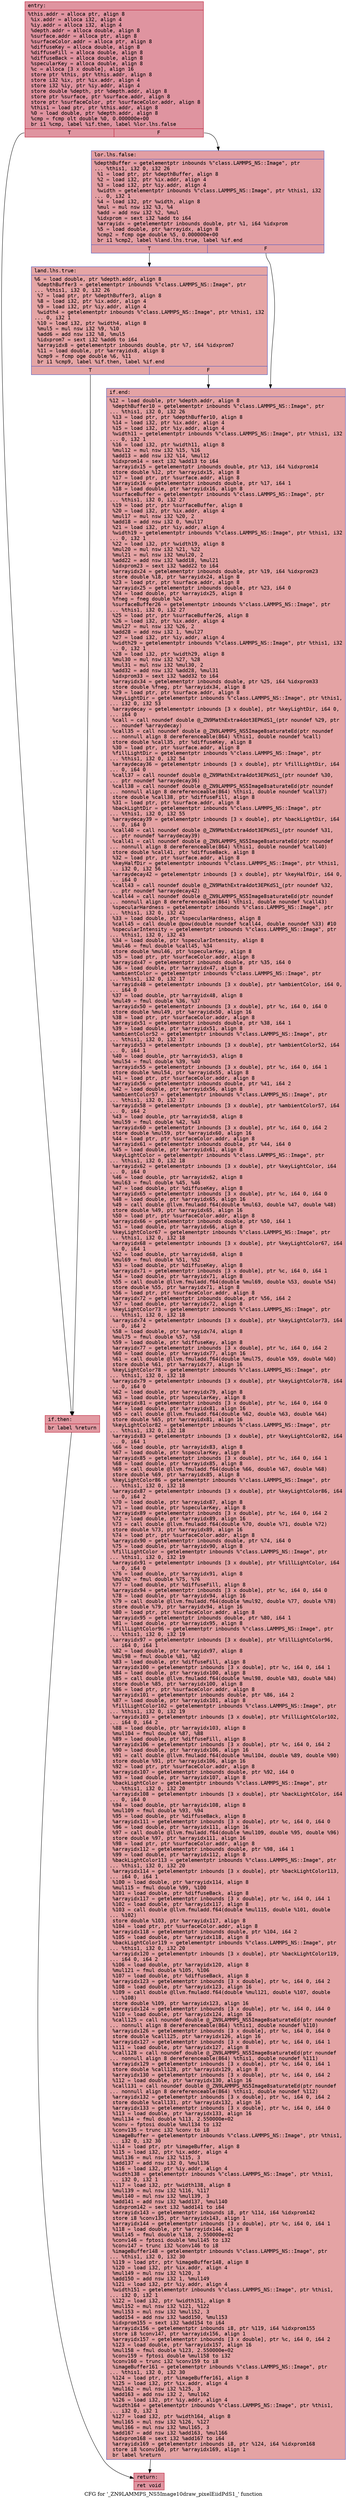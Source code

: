 digraph "CFG for '_ZN9LAMMPS_NS5Image10draw_pixelEiidPdS1_' function" {
	label="CFG for '_ZN9LAMMPS_NS5Image10draw_pixelEiidPdS1_' function";

	Node0x55d9531ce040 [shape=record,color="#b70d28ff", style=filled, fillcolor="#b70d2870" fontname="Courier",label="{entry:\l|  %this.addr = alloca ptr, align 8\l  %ix.addr = alloca i32, align 4\l  %iy.addr = alloca i32, align 4\l  %depth.addr = alloca double, align 8\l  %surface.addr = alloca ptr, align 8\l  %surfaceColor.addr = alloca ptr, align 8\l  %diffuseKey = alloca double, align 8\l  %diffuseFill = alloca double, align 8\l  %diffuseBack = alloca double, align 8\l  %specularKey = alloca double, align 8\l  %c = alloca [3 x double], align 16\l  store ptr %this, ptr %this.addr, align 8\l  store i32 %ix, ptr %ix.addr, align 4\l  store i32 %iy, ptr %iy.addr, align 4\l  store double %depth, ptr %depth.addr, align 8\l  store ptr %surface, ptr %surface.addr, align 8\l  store ptr %surfaceColor, ptr %surfaceColor.addr, align 8\l  %this1 = load ptr, ptr %this.addr, align 8\l  %0 = load double, ptr %depth.addr, align 8\l  %cmp = fcmp olt double %0, 0.000000e+00\l  br i1 %cmp, label %if.then, label %lor.lhs.false\l|{<s0>T|<s1>F}}"];
	Node0x55d9531ce040:s0 -> Node0x55d9531d2f60[tooltip="entry -> if.then\nProbability 50.00%" ];
	Node0x55d9531ce040:s1 -> Node0x55d9531d2fd0[tooltip="entry -> lor.lhs.false\nProbability 50.00%" ];
	Node0x55d9531d2fd0 [shape=record,color="#3d50c3ff", style=filled, fillcolor="#be242e70" fontname="Courier",label="{lor.lhs.false:\l|  %depthBuffer = getelementptr inbounds %\"class.LAMMPS_NS::Image\", ptr\l... %this1, i32 0, i32 26\l  %1 = load ptr, ptr %depthBuffer, align 8\l  %2 = load i32, ptr %ix.addr, align 4\l  %3 = load i32, ptr %iy.addr, align 4\l  %width = getelementptr inbounds %\"class.LAMMPS_NS::Image\", ptr %this1, i32\l... 0, i32 1\l  %4 = load i32, ptr %width, align 8\l  %mul = mul nsw i32 %3, %4\l  %add = add nsw i32 %2, %mul\l  %idxprom = sext i32 %add to i64\l  %arrayidx = getelementptr inbounds double, ptr %1, i64 %idxprom\l  %5 = load double, ptr %arrayidx, align 8\l  %cmp2 = fcmp oge double %5, 0.000000e+00\l  br i1 %cmp2, label %land.lhs.true, label %if.end\l|{<s0>T|<s1>F}}"];
	Node0x55d9531d2fd0:s0 -> Node0x55d9531d39f0[tooltip="lor.lhs.false -> land.lhs.true\nProbability 50.00%" ];
	Node0x55d9531d2fd0:s1 -> Node0x55d9531d3a40[tooltip="lor.lhs.false -> if.end\nProbability 50.00%" ];
	Node0x55d9531d39f0 [shape=record,color="#3d50c3ff", style=filled, fillcolor="#c5333470" fontname="Courier",label="{land.lhs.true:\l|  %6 = load double, ptr %depth.addr, align 8\l  %depthBuffer3 = getelementptr inbounds %\"class.LAMMPS_NS::Image\", ptr\l... %this1, i32 0, i32 26\l  %7 = load ptr, ptr %depthBuffer3, align 8\l  %8 = load i32, ptr %ix.addr, align 4\l  %9 = load i32, ptr %iy.addr, align 4\l  %width4 = getelementptr inbounds %\"class.LAMMPS_NS::Image\", ptr %this1, i32\l... 0, i32 1\l  %10 = load i32, ptr %width4, align 8\l  %mul5 = mul nsw i32 %9, %10\l  %add6 = add nsw i32 %8, %mul5\l  %idxprom7 = sext i32 %add6 to i64\l  %arrayidx8 = getelementptr inbounds double, ptr %7, i64 %idxprom7\l  %11 = load double, ptr %arrayidx8, align 8\l  %cmp9 = fcmp oge double %6, %11\l  br i1 %cmp9, label %if.then, label %if.end\l|{<s0>T|<s1>F}}"];
	Node0x55d9531d39f0:s0 -> Node0x55d9531d2f60[tooltip="land.lhs.true -> if.then\nProbability 50.00%" ];
	Node0x55d9531d39f0:s1 -> Node0x55d9531d3a40[tooltip="land.lhs.true -> if.end\nProbability 50.00%" ];
	Node0x55d9531d2f60 [shape=record,color="#b70d28ff", style=filled, fillcolor="#bb1b2c70" fontname="Courier",label="{if.then:\l|  br label %return\l}"];
	Node0x55d9531d2f60 -> Node0x55d9531d4460[tooltip="if.then -> return\nProbability 100.00%" ];
	Node0x55d9531d3a40 [shape=record,color="#3d50c3ff", style=filled, fillcolor="#c32e3170" fontname="Courier",label="{if.end:\l|  %12 = load double, ptr %depth.addr, align 8\l  %depthBuffer10 = getelementptr inbounds %\"class.LAMMPS_NS::Image\", ptr\l... %this1, i32 0, i32 26\l  %13 = load ptr, ptr %depthBuffer10, align 8\l  %14 = load i32, ptr %ix.addr, align 4\l  %15 = load i32, ptr %iy.addr, align 4\l  %width11 = getelementptr inbounds %\"class.LAMMPS_NS::Image\", ptr %this1, i32\l... 0, i32 1\l  %16 = load i32, ptr %width11, align 8\l  %mul12 = mul nsw i32 %15, %16\l  %add13 = add nsw i32 %14, %mul12\l  %idxprom14 = sext i32 %add13 to i64\l  %arrayidx15 = getelementptr inbounds double, ptr %13, i64 %idxprom14\l  store double %12, ptr %arrayidx15, align 8\l  %17 = load ptr, ptr %surface.addr, align 8\l  %arrayidx16 = getelementptr inbounds double, ptr %17, i64 1\l  %18 = load double, ptr %arrayidx16, align 8\l  %surfaceBuffer = getelementptr inbounds %\"class.LAMMPS_NS::Image\", ptr\l... %this1, i32 0, i32 27\l  %19 = load ptr, ptr %surfaceBuffer, align 8\l  %20 = load i32, ptr %ix.addr, align 4\l  %mul17 = mul nsw i32 %20, 2\l  %add18 = add nsw i32 0, %mul17\l  %21 = load i32, ptr %iy.addr, align 4\l  %width19 = getelementptr inbounds %\"class.LAMMPS_NS::Image\", ptr %this1, i32\l... 0, i32 1\l  %22 = load i32, ptr %width19, align 8\l  %mul20 = mul nsw i32 %21, %22\l  %mul21 = mul nsw i32 %mul20, 2\l  %add22 = add nsw i32 %add18, %mul21\l  %idxprom23 = sext i32 %add22 to i64\l  %arrayidx24 = getelementptr inbounds double, ptr %19, i64 %idxprom23\l  store double %18, ptr %arrayidx24, align 8\l  %23 = load ptr, ptr %surface.addr, align 8\l  %arrayidx25 = getelementptr inbounds double, ptr %23, i64 0\l  %24 = load double, ptr %arrayidx25, align 8\l  %fneg = fneg double %24\l  %surfaceBuffer26 = getelementptr inbounds %\"class.LAMMPS_NS::Image\", ptr\l... %this1, i32 0, i32 27\l  %25 = load ptr, ptr %surfaceBuffer26, align 8\l  %26 = load i32, ptr %ix.addr, align 4\l  %mul27 = mul nsw i32 %26, 2\l  %add28 = add nsw i32 1, %mul27\l  %27 = load i32, ptr %iy.addr, align 4\l  %width29 = getelementptr inbounds %\"class.LAMMPS_NS::Image\", ptr %this1, i32\l... 0, i32 1\l  %28 = load i32, ptr %width29, align 8\l  %mul30 = mul nsw i32 %27, %28\l  %mul31 = mul nsw i32 %mul30, 2\l  %add32 = add nsw i32 %add28, %mul31\l  %idxprom33 = sext i32 %add32 to i64\l  %arrayidx34 = getelementptr inbounds double, ptr %25, i64 %idxprom33\l  store double %fneg, ptr %arrayidx34, align 8\l  %29 = load ptr, ptr %surface.addr, align 8\l  %keyLightDir = getelementptr inbounds %\"class.LAMMPS_NS::Image\", ptr %this1,\l... i32 0, i32 53\l  %arraydecay = getelementptr inbounds [3 x double], ptr %keyLightDir, i64 0,\l... i64 0\l  %call = call noundef double @_ZN9MathExtra4dot3EPKdS1_(ptr noundef %29, ptr\l... noundef %arraydecay)\l  %call35 = call noundef double @_ZN9LAMMPS_NS5Image8saturateEd(ptr noundef\l... nonnull align 8 dereferenceable(864) %this1, double noundef %call)\l  store double %call35, ptr %diffuseKey, align 8\l  %30 = load ptr, ptr %surface.addr, align 8\l  %fillLightDir = getelementptr inbounds %\"class.LAMMPS_NS::Image\", ptr\l... %this1, i32 0, i32 54\l  %arraydecay36 = getelementptr inbounds [3 x double], ptr %fillLightDir, i64\l... 0, i64 0\l  %call37 = call noundef double @_ZN9MathExtra4dot3EPKdS1_(ptr noundef %30,\l... ptr noundef %arraydecay36)\l  %call38 = call noundef double @_ZN9LAMMPS_NS5Image8saturateEd(ptr noundef\l... nonnull align 8 dereferenceable(864) %this1, double noundef %call37)\l  store double %call38, ptr %diffuseFill, align 8\l  %31 = load ptr, ptr %surface.addr, align 8\l  %backLightDir = getelementptr inbounds %\"class.LAMMPS_NS::Image\", ptr\l... %this1, i32 0, i32 55\l  %arraydecay39 = getelementptr inbounds [3 x double], ptr %backLightDir, i64\l... 0, i64 0\l  %call40 = call noundef double @_ZN9MathExtra4dot3EPKdS1_(ptr noundef %31,\l... ptr noundef %arraydecay39)\l  %call41 = call noundef double @_ZN9LAMMPS_NS5Image8saturateEd(ptr noundef\l... nonnull align 8 dereferenceable(864) %this1, double noundef %call40)\l  store double %call41, ptr %diffuseBack, align 8\l  %32 = load ptr, ptr %surface.addr, align 8\l  %keyHalfDir = getelementptr inbounds %\"class.LAMMPS_NS::Image\", ptr %this1,\l... i32 0, i32 56\l  %arraydecay42 = getelementptr inbounds [3 x double], ptr %keyHalfDir, i64 0,\l... i64 0\l  %call43 = call noundef double @_ZN9MathExtra4dot3EPKdS1_(ptr noundef %32,\l... ptr noundef %arraydecay42)\l  %call44 = call noundef double @_ZN9LAMMPS_NS5Image8saturateEd(ptr noundef\l... nonnull align 8 dereferenceable(864) %this1, double noundef %call43)\l  %specularHardness = getelementptr inbounds %\"class.LAMMPS_NS::Image\", ptr\l... %this1, i32 0, i32 42\l  %33 = load double, ptr %specularHardness, align 8\l  %call45 = call double @pow(double noundef %call44, double noundef %33) #10\l  %specularIntensity = getelementptr inbounds %\"class.LAMMPS_NS::Image\", ptr\l... %this1, i32 0, i32 43\l  %34 = load double, ptr %specularIntensity, align 8\l  %mul46 = fmul double %call45, %34\l  store double %mul46, ptr %specularKey, align 8\l  %35 = load ptr, ptr %surfaceColor.addr, align 8\l  %arrayidx47 = getelementptr inbounds double, ptr %35, i64 0\l  %36 = load double, ptr %arrayidx47, align 8\l  %ambientColor = getelementptr inbounds %\"class.LAMMPS_NS::Image\", ptr\l... %this1, i32 0, i32 17\l  %arrayidx48 = getelementptr inbounds [3 x double], ptr %ambientColor, i64 0,\l... i64 0\l  %37 = load double, ptr %arrayidx48, align 8\l  %mul49 = fmul double %36, %37\l  %arrayidx50 = getelementptr inbounds [3 x double], ptr %c, i64 0, i64 0\l  store double %mul49, ptr %arrayidx50, align 16\l  %38 = load ptr, ptr %surfaceColor.addr, align 8\l  %arrayidx51 = getelementptr inbounds double, ptr %38, i64 1\l  %39 = load double, ptr %arrayidx51, align 8\l  %ambientColor52 = getelementptr inbounds %\"class.LAMMPS_NS::Image\", ptr\l... %this1, i32 0, i32 17\l  %arrayidx53 = getelementptr inbounds [3 x double], ptr %ambientColor52, i64\l... 0, i64 1\l  %40 = load double, ptr %arrayidx53, align 8\l  %mul54 = fmul double %39, %40\l  %arrayidx55 = getelementptr inbounds [3 x double], ptr %c, i64 0, i64 1\l  store double %mul54, ptr %arrayidx55, align 8\l  %41 = load ptr, ptr %surfaceColor.addr, align 8\l  %arrayidx56 = getelementptr inbounds double, ptr %41, i64 2\l  %42 = load double, ptr %arrayidx56, align 8\l  %ambientColor57 = getelementptr inbounds %\"class.LAMMPS_NS::Image\", ptr\l... %this1, i32 0, i32 17\l  %arrayidx58 = getelementptr inbounds [3 x double], ptr %ambientColor57, i64\l... 0, i64 2\l  %43 = load double, ptr %arrayidx58, align 8\l  %mul59 = fmul double %42, %43\l  %arrayidx60 = getelementptr inbounds [3 x double], ptr %c, i64 0, i64 2\l  store double %mul59, ptr %arrayidx60, align 16\l  %44 = load ptr, ptr %surfaceColor.addr, align 8\l  %arrayidx61 = getelementptr inbounds double, ptr %44, i64 0\l  %45 = load double, ptr %arrayidx61, align 8\l  %keyLightColor = getelementptr inbounds %\"class.LAMMPS_NS::Image\", ptr\l... %this1, i32 0, i32 18\l  %arrayidx62 = getelementptr inbounds [3 x double], ptr %keyLightColor, i64\l... 0, i64 0\l  %46 = load double, ptr %arrayidx62, align 8\l  %mul63 = fmul double %45, %46\l  %47 = load double, ptr %diffuseKey, align 8\l  %arrayidx65 = getelementptr inbounds [3 x double], ptr %c, i64 0, i64 0\l  %48 = load double, ptr %arrayidx65, align 16\l  %49 = call double @llvm.fmuladd.f64(double %mul63, double %47, double %48)\l  store double %49, ptr %arrayidx65, align 16\l  %50 = load ptr, ptr %surfaceColor.addr, align 8\l  %arrayidx66 = getelementptr inbounds double, ptr %50, i64 1\l  %51 = load double, ptr %arrayidx66, align 8\l  %keyLightColor67 = getelementptr inbounds %\"class.LAMMPS_NS::Image\", ptr\l... %this1, i32 0, i32 18\l  %arrayidx68 = getelementptr inbounds [3 x double], ptr %keyLightColor67, i64\l... 0, i64 1\l  %52 = load double, ptr %arrayidx68, align 8\l  %mul69 = fmul double %51, %52\l  %53 = load double, ptr %diffuseKey, align 8\l  %arrayidx71 = getelementptr inbounds [3 x double], ptr %c, i64 0, i64 1\l  %54 = load double, ptr %arrayidx71, align 8\l  %55 = call double @llvm.fmuladd.f64(double %mul69, double %53, double %54)\l  store double %55, ptr %arrayidx71, align 8\l  %56 = load ptr, ptr %surfaceColor.addr, align 8\l  %arrayidx72 = getelementptr inbounds double, ptr %56, i64 2\l  %57 = load double, ptr %arrayidx72, align 8\l  %keyLightColor73 = getelementptr inbounds %\"class.LAMMPS_NS::Image\", ptr\l... %this1, i32 0, i32 18\l  %arrayidx74 = getelementptr inbounds [3 x double], ptr %keyLightColor73, i64\l... 0, i64 2\l  %58 = load double, ptr %arrayidx74, align 8\l  %mul75 = fmul double %57, %58\l  %59 = load double, ptr %diffuseKey, align 8\l  %arrayidx77 = getelementptr inbounds [3 x double], ptr %c, i64 0, i64 2\l  %60 = load double, ptr %arrayidx77, align 16\l  %61 = call double @llvm.fmuladd.f64(double %mul75, double %59, double %60)\l  store double %61, ptr %arrayidx77, align 16\l  %keyLightColor78 = getelementptr inbounds %\"class.LAMMPS_NS::Image\", ptr\l... %this1, i32 0, i32 18\l  %arrayidx79 = getelementptr inbounds [3 x double], ptr %keyLightColor78, i64\l... 0, i64 0\l  %62 = load double, ptr %arrayidx79, align 8\l  %63 = load double, ptr %specularKey, align 8\l  %arrayidx81 = getelementptr inbounds [3 x double], ptr %c, i64 0, i64 0\l  %64 = load double, ptr %arrayidx81, align 16\l  %65 = call double @llvm.fmuladd.f64(double %62, double %63, double %64)\l  store double %65, ptr %arrayidx81, align 16\l  %keyLightColor82 = getelementptr inbounds %\"class.LAMMPS_NS::Image\", ptr\l... %this1, i32 0, i32 18\l  %arrayidx83 = getelementptr inbounds [3 x double], ptr %keyLightColor82, i64\l... 0, i64 1\l  %66 = load double, ptr %arrayidx83, align 8\l  %67 = load double, ptr %specularKey, align 8\l  %arrayidx85 = getelementptr inbounds [3 x double], ptr %c, i64 0, i64 1\l  %68 = load double, ptr %arrayidx85, align 8\l  %69 = call double @llvm.fmuladd.f64(double %66, double %67, double %68)\l  store double %69, ptr %arrayidx85, align 8\l  %keyLightColor86 = getelementptr inbounds %\"class.LAMMPS_NS::Image\", ptr\l... %this1, i32 0, i32 18\l  %arrayidx87 = getelementptr inbounds [3 x double], ptr %keyLightColor86, i64\l... 0, i64 2\l  %70 = load double, ptr %arrayidx87, align 8\l  %71 = load double, ptr %specularKey, align 8\l  %arrayidx89 = getelementptr inbounds [3 x double], ptr %c, i64 0, i64 2\l  %72 = load double, ptr %arrayidx89, align 16\l  %73 = call double @llvm.fmuladd.f64(double %70, double %71, double %72)\l  store double %73, ptr %arrayidx89, align 16\l  %74 = load ptr, ptr %surfaceColor.addr, align 8\l  %arrayidx90 = getelementptr inbounds double, ptr %74, i64 0\l  %75 = load double, ptr %arrayidx90, align 8\l  %fillLightColor = getelementptr inbounds %\"class.LAMMPS_NS::Image\", ptr\l... %this1, i32 0, i32 19\l  %arrayidx91 = getelementptr inbounds [3 x double], ptr %fillLightColor, i64\l... 0, i64 0\l  %76 = load double, ptr %arrayidx91, align 8\l  %mul92 = fmul double %75, %76\l  %77 = load double, ptr %diffuseFill, align 8\l  %arrayidx94 = getelementptr inbounds [3 x double], ptr %c, i64 0, i64 0\l  %78 = load double, ptr %arrayidx94, align 16\l  %79 = call double @llvm.fmuladd.f64(double %mul92, double %77, double %78)\l  store double %79, ptr %arrayidx94, align 16\l  %80 = load ptr, ptr %surfaceColor.addr, align 8\l  %arrayidx95 = getelementptr inbounds double, ptr %80, i64 1\l  %81 = load double, ptr %arrayidx95, align 8\l  %fillLightColor96 = getelementptr inbounds %\"class.LAMMPS_NS::Image\", ptr\l... %this1, i32 0, i32 19\l  %arrayidx97 = getelementptr inbounds [3 x double], ptr %fillLightColor96,\l... i64 0, i64 1\l  %82 = load double, ptr %arrayidx97, align 8\l  %mul98 = fmul double %81, %82\l  %83 = load double, ptr %diffuseFill, align 8\l  %arrayidx100 = getelementptr inbounds [3 x double], ptr %c, i64 0, i64 1\l  %84 = load double, ptr %arrayidx100, align 8\l  %85 = call double @llvm.fmuladd.f64(double %mul98, double %83, double %84)\l  store double %85, ptr %arrayidx100, align 8\l  %86 = load ptr, ptr %surfaceColor.addr, align 8\l  %arrayidx101 = getelementptr inbounds double, ptr %86, i64 2\l  %87 = load double, ptr %arrayidx101, align 8\l  %fillLightColor102 = getelementptr inbounds %\"class.LAMMPS_NS::Image\", ptr\l... %this1, i32 0, i32 19\l  %arrayidx103 = getelementptr inbounds [3 x double], ptr %fillLightColor102,\l... i64 0, i64 2\l  %88 = load double, ptr %arrayidx103, align 8\l  %mul104 = fmul double %87, %88\l  %89 = load double, ptr %diffuseFill, align 8\l  %arrayidx106 = getelementptr inbounds [3 x double], ptr %c, i64 0, i64 2\l  %90 = load double, ptr %arrayidx106, align 16\l  %91 = call double @llvm.fmuladd.f64(double %mul104, double %89, double %90)\l  store double %91, ptr %arrayidx106, align 16\l  %92 = load ptr, ptr %surfaceColor.addr, align 8\l  %arrayidx107 = getelementptr inbounds double, ptr %92, i64 0\l  %93 = load double, ptr %arrayidx107, align 8\l  %backLightColor = getelementptr inbounds %\"class.LAMMPS_NS::Image\", ptr\l... %this1, i32 0, i32 20\l  %arrayidx108 = getelementptr inbounds [3 x double], ptr %backLightColor, i64\l... 0, i64 0\l  %94 = load double, ptr %arrayidx108, align 8\l  %mul109 = fmul double %93, %94\l  %95 = load double, ptr %diffuseBack, align 8\l  %arrayidx111 = getelementptr inbounds [3 x double], ptr %c, i64 0, i64 0\l  %96 = load double, ptr %arrayidx111, align 16\l  %97 = call double @llvm.fmuladd.f64(double %mul109, double %95, double %96)\l  store double %97, ptr %arrayidx111, align 16\l  %98 = load ptr, ptr %surfaceColor.addr, align 8\l  %arrayidx112 = getelementptr inbounds double, ptr %98, i64 1\l  %99 = load double, ptr %arrayidx112, align 8\l  %backLightColor113 = getelementptr inbounds %\"class.LAMMPS_NS::Image\", ptr\l... %this1, i32 0, i32 20\l  %arrayidx114 = getelementptr inbounds [3 x double], ptr %backLightColor113,\l... i64 0, i64 1\l  %100 = load double, ptr %arrayidx114, align 8\l  %mul115 = fmul double %99, %100\l  %101 = load double, ptr %diffuseBack, align 8\l  %arrayidx117 = getelementptr inbounds [3 x double], ptr %c, i64 0, i64 1\l  %102 = load double, ptr %arrayidx117, align 8\l  %103 = call double @llvm.fmuladd.f64(double %mul115, double %101, double\l... %102)\l  store double %103, ptr %arrayidx117, align 8\l  %104 = load ptr, ptr %surfaceColor.addr, align 8\l  %arrayidx118 = getelementptr inbounds double, ptr %104, i64 2\l  %105 = load double, ptr %arrayidx118, align 8\l  %backLightColor119 = getelementptr inbounds %\"class.LAMMPS_NS::Image\", ptr\l... %this1, i32 0, i32 20\l  %arrayidx120 = getelementptr inbounds [3 x double], ptr %backLightColor119,\l... i64 0, i64 2\l  %106 = load double, ptr %arrayidx120, align 8\l  %mul121 = fmul double %105, %106\l  %107 = load double, ptr %diffuseBack, align 8\l  %arrayidx123 = getelementptr inbounds [3 x double], ptr %c, i64 0, i64 2\l  %108 = load double, ptr %arrayidx123, align 16\l  %109 = call double @llvm.fmuladd.f64(double %mul121, double %107, double\l... %108)\l  store double %109, ptr %arrayidx123, align 16\l  %arrayidx124 = getelementptr inbounds [3 x double], ptr %c, i64 0, i64 0\l  %110 = load double, ptr %arrayidx124, align 16\l  %call125 = call noundef double @_ZN9LAMMPS_NS5Image8saturateEd(ptr noundef\l... nonnull align 8 dereferenceable(864) %this1, double noundef %110)\l  %arrayidx126 = getelementptr inbounds [3 x double], ptr %c, i64 0, i64 0\l  store double %call125, ptr %arrayidx126, align 16\l  %arrayidx127 = getelementptr inbounds [3 x double], ptr %c, i64 0, i64 1\l  %111 = load double, ptr %arrayidx127, align 8\l  %call128 = call noundef double @_ZN9LAMMPS_NS5Image8saturateEd(ptr noundef\l... nonnull align 8 dereferenceable(864) %this1, double noundef %111)\l  %arrayidx129 = getelementptr inbounds [3 x double], ptr %c, i64 0, i64 1\l  store double %call128, ptr %arrayidx129, align 8\l  %arrayidx130 = getelementptr inbounds [3 x double], ptr %c, i64 0, i64 2\l  %112 = load double, ptr %arrayidx130, align 16\l  %call131 = call noundef double @_ZN9LAMMPS_NS5Image8saturateEd(ptr noundef\l... nonnull align 8 dereferenceable(864) %this1, double noundef %112)\l  %arrayidx132 = getelementptr inbounds [3 x double], ptr %c, i64 0, i64 2\l  store double %call131, ptr %arrayidx132, align 16\l  %arrayidx133 = getelementptr inbounds [3 x double], ptr %c, i64 0, i64 0\l  %113 = load double, ptr %arrayidx133, align 16\l  %mul134 = fmul double %113, 2.550000e+02\l  %conv = fptosi double %mul134 to i32\l  %conv135 = trunc i32 %conv to i8\l  %imageBuffer = getelementptr inbounds %\"class.LAMMPS_NS::Image\", ptr %this1,\l... i32 0, i32 30\l  %114 = load ptr, ptr %imageBuffer, align 8\l  %115 = load i32, ptr %ix.addr, align 4\l  %mul136 = mul nsw i32 %115, 3\l  %add137 = add nsw i32 0, %mul136\l  %116 = load i32, ptr %iy.addr, align 4\l  %width138 = getelementptr inbounds %\"class.LAMMPS_NS::Image\", ptr %this1,\l... i32 0, i32 1\l  %117 = load i32, ptr %width138, align 8\l  %mul139 = mul nsw i32 %116, %117\l  %mul140 = mul nsw i32 %mul139, 3\l  %add141 = add nsw i32 %add137, %mul140\l  %idxprom142 = sext i32 %add141 to i64\l  %arrayidx143 = getelementptr inbounds i8, ptr %114, i64 %idxprom142\l  store i8 %conv135, ptr %arrayidx143, align 1\l  %arrayidx144 = getelementptr inbounds [3 x double], ptr %c, i64 0, i64 1\l  %118 = load double, ptr %arrayidx144, align 8\l  %mul145 = fmul double %118, 2.550000e+02\l  %conv146 = fptosi double %mul145 to i32\l  %conv147 = trunc i32 %conv146 to i8\l  %imageBuffer148 = getelementptr inbounds %\"class.LAMMPS_NS::Image\", ptr\l... %this1, i32 0, i32 30\l  %119 = load ptr, ptr %imageBuffer148, align 8\l  %120 = load i32, ptr %ix.addr, align 4\l  %mul149 = mul nsw i32 %120, 3\l  %add150 = add nsw i32 1, %mul149\l  %121 = load i32, ptr %iy.addr, align 4\l  %width151 = getelementptr inbounds %\"class.LAMMPS_NS::Image\", ptr %this1,\l... i32 0, i32 1\l  %122 = load i32, ptr %width151, align 8\l  %mul152 = mul nsw i32 %121, %122\l  %mul153 = mul nsw i32 %mul152, 3\l  %add154 = add nsw i32 %add150, %mul153\l  %idxprom155 = sext i32 %add154 to i64\l  %arrayidx156 = getelementptr inbounds i8, ptr %119, i64 %idxprom155\l  store i8 %conv147, ptr %arrayidx156, align 1\l  %arrayidx157 = getelementptr inbounds [3 x double], ptr %c, i64 0, i64 2\l  %123 = load double, ptr %arrayidx157, align 16\l  %mul158 = fmul double %123, 2.550000e+02\l  %conv159 = fptosi double %mul158 to i32\l  %conv160 = trunc i32 %conv159 to i8\l  %imageBuffer161 = getelementptr inbounds %\"class.LAMMPS_NS::Image\", ptr\l... %this1, i32 0, i32 30\l  %124 = load ptr, ptr %imageBuffer161, align 8\l  %125 = load i32, ptr %ix.addr, align 4\l  %mul162 = mul nsw i32 %125, 3\l  %add163 = add nsw i32 2, %mul162\l  %126 = load i32, ptr %iy.addr, align 4\l  %width164 = getelementptr inbounds %\"class.LAMMPS_NS::Image\", ptr %this1,\l... i32 0, i32 1\l  %127 = load i32, ptr %width164, align 8\l  %mul165 = mul nsw i32 %126, %127\l  %mul166 = mul nsw i32 %mul165, 3\l  %add167 = add nsw i32 %add163, %mul166\l  %idxprom168 = sext i32 %add167 to i64\l  %arrayidx169 = getelementptr inbounds i8, ptr %124, i64 %idxprom168\l  store i8 %conv160, ptr %arrayidx169, align 1\l  br label %return\l}"];
	Node0x55d9531d3a40 -> Node0x55d9531d4460[tooltip="if.end -> return\nProbability 100.00%" ];
	Node0x55d9531d4460 [shape=record,color="#b70d28ff", style=filled, fillcolor="#b70d2870" fontname="Courier",label="{return:\l|  ret void\l}"];
}
